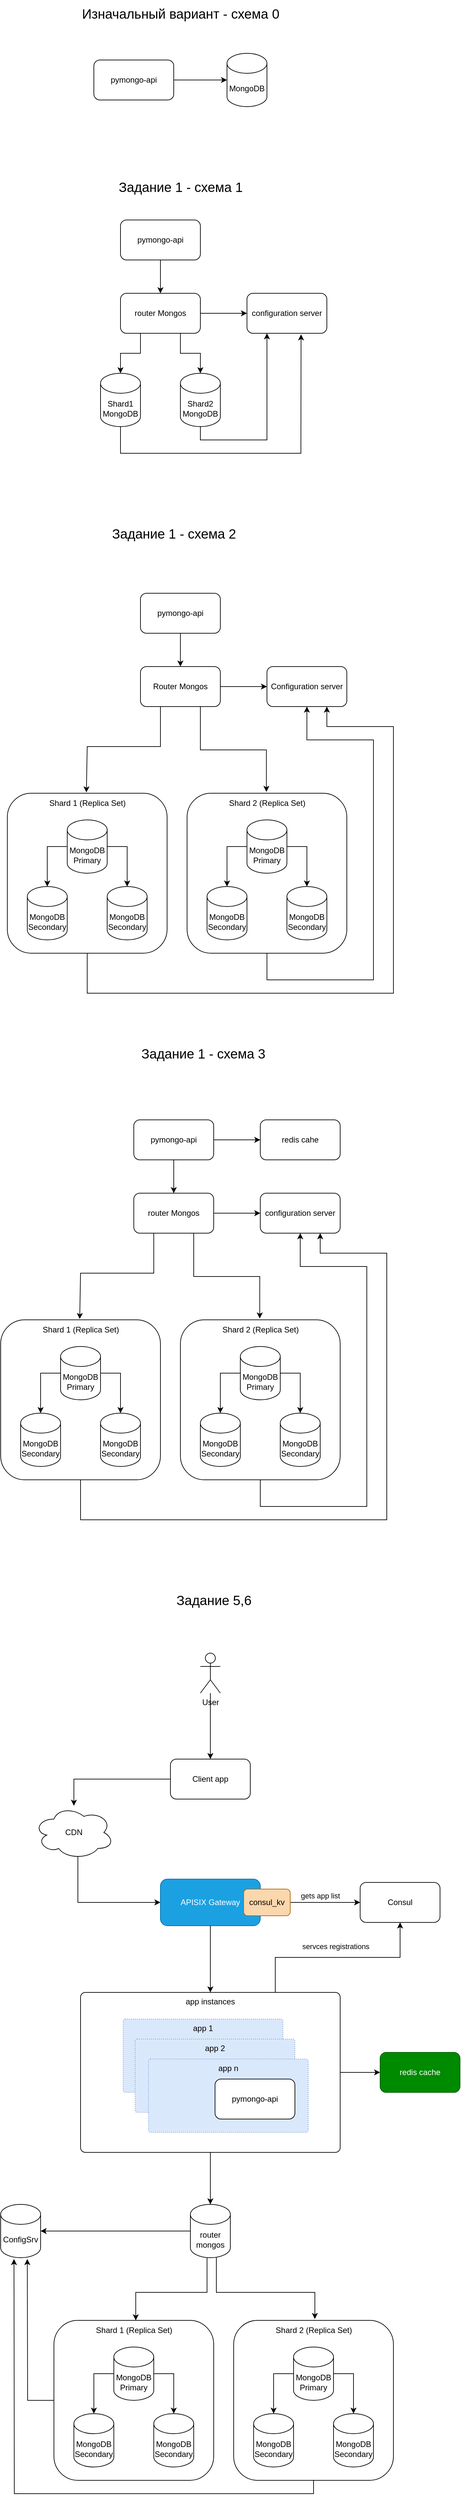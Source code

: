 <mxfile version="26.2.15">
  <diagram name="Page-1" id="-H_mtQnk-PTXWXPvYvuk">
    <mxGraphModel dx="1678" dy="999" grid="1" gridSize="10" guides="1" tooltips="1" connect="1" arrows="1" fold="1" page="1" pageScale="1" pageWidth="1169" pageHeight="827" math="0" shadow="0">
      <root>
        <mxCell id="0" />
        <mxCell id="1" parent="0" />
        <mxCell id="GQqyCp6rinUYMElH8DfC-96" value="" style="endArrow=classic;html=1;rounded=0;entryX=0.5;entryY=1;entryDx=0;entryDy=0;exitX=0.5;exitY=1;exitDx=0;exitDy=0;" parent="1" source="GQqyCp6rinUYMElH8DfC-88" target="GQqyCp6rinUYMElH8DfC-79" edge="1">
          <mxGeometry width="50" height="50" relative="1" as="geometry">
            <mxPoint x="780" y="1990" as="sourcePoint" />
            <mxPoint x="770" y="2070" as="targetPoint" />
            <Array as="points">
              <mxPoint x="620" y="2300" />
              <mxPoint x="780" y="2300" />
              <mxPoint x="780" y="1940" />
              <mxPoint x="680" y="1940" />
            </Array>
          </mxGeometry>
        </mxCell>
        <mxCell id="zA23MoTUsTF4_91t8viU-2" value="MongoDB" style="shape=cylinder3;whiteSpace=wrap;html=1;boundedLbl=1;backgroundOutline=1;size=15;" parent="1" vertex="1">
          <mxGeometry x="570" y="120" width="60" height="80" as="geometry" />
        </mxCell>
        <mxCell id="zA23MoTUsTF4_91t8viU-3" value="pymongo-api" style="rounded=1;whiteSpace=wrap;html=1;" parent="1" vertex="1">
          <mxGeometry x="370" y="130" width="120" height="60" as="geometry" />
        </mxCell>
        <mxCell id="zA23MoTUsTF4_91t8viU-4" style="edgeStyle=orthogonalEdgeStyle;rounded=0;orthogonalLoop=1;jettySize=auto;html=1;exitX=1;exitY=0.5;exitDx=0;exitDy=0;entryX=0;entryY=0.5;entryDx=0;entryDy=0;entryPerimeter=0;" parent="1" source="zA23MoTUsTF4_91t8viU-3" target="zA23MoTUsTF4_91t8viU-2" edge="1">
          <mxGeometry relative="1" as="geometry" />
        </mxCell>
        <mxCell id="GQqyCp6rinUYMElH8DfC-1" value="&lt;font style=&quot;font-size: 20px;&quot;&gt;Изначальный вариант - схема 0&lt;/font&gt;" style="text;html=1;align=center;verticalAlign=middle;resizable=0;points=[];autosize=1;strokeColor=none;fillColor=none;" parent="1" vertex="1">
          <mxGeometry x="340" y="40" width="320" height="40" as="geometry" />
        </mxCell>
        <mxCell id="GQqyCp6rinUYMElH8DfC-2" value="&lt;font style=&quot;font-size: 20px;&quot;&gt;Задание 1 - схема 1&lt;/font&gt;" style="text;html=1;align=center;verticalAlign=middle;resizable=0;points=[];autosize=1;strokeColor=none;fillColor=none;" parent="1" vertex="1">
          <mxGeometry x="395" y="300" width="210" height="40" as="geometry" />
        </mxCell>
        <mxCell id="GQqyCp6rinUYMElH8DfC-29" value="&lt;font style=&quot;font-size: 20px;&quot;&gt;Задание 1 - схема 2&lt;/font&gt;" style="text;html=1;align=center;verticalAlign=middle;resizable=0;points=[];autosize=1;strokeColor=none;fillColor=none;" parent="1" vertex="1">
          <mxGeometry x="385" y="820" width="210" height="40" as="geometry" />
        </mxCell>
        <mxCell id="GQqyCp6rinUYMElH8DfC-31" value="" style="edgeStyle=orthogonalEdgeStyle;rounded=0;orthogonalLoop=1;jettySize=auto;html=1;" parent="1" source="GQqyCp6rinUYMElH8DfC-32" target="GQqyCp6rinUYMElH8DfC-34" edge="1">
          <mxGeometry relative="1" as="geometry" />
        </mxCell>
        <mxCell id="GQqyCp6rinUYMElH8DfC-32" value="pymongo-api" style="rounded=1;whiteSpace=wrap;html=1;" parent="1" vertex="1">
          <mxGeometry x="440" y="930" width="120" height="60" as="geometry" />
        </mxCell>
        <mxCell id="GQqyCp6rinUYMElH8DfC-33" value="" style="edgeStyle=orthogonalEdgeStyle;rounded=0;orthogonalLoop=1;jettySize=auto;html=1;exitX=0.75;exitY=1;exitDx=0;exitDy=0;entryX=0.494;entryY=-0.067;entryDx=0;entryDy=0;entryPerimeter=0;" parent="1" source="GQqyCp6rinUYMElH8DfC-34" target="GQqyCp6rinUYMElH8DfC-66" edge="1">
          <mxGeometry relative="1" as="geometry">
            <mxPoint x="560" y="1160" as="targetPoint" />
          </mxGeometry>
        </mxCell>
        <mxCell id="GQqyCp6rinUYMElH8DfC-34" value="Router&amp;nbsp;&lt;span style=&quot;background-color: transparent; color: light-dark(rgb(0, 0, 0), rgb(255, 255, 255));&quot;&gt;Mongos&lt;/span&gt;" style="rounded=1;whiteSpace=wrap;html=1;" parent="1" vertex="1">
          <mxGeometry x="440" y="1040" width="120" height="60" as="geometry" />
        </mxCell>
        <mxCell id="GQqyCp6rinUYMElH8DfC-35" value="Configuration server" style="rounded=1;whiteSpace=wrap;html=1;" parent="1" vertex="1">
          <mxGeometry x="630" y="1040" width="120" height="60" as="geometry" />
        </mxCell>
        <mxCell id="GQqyCp6rinUYMElH8DfC-40" value="" style="endArrow=classic;html=1;rounded=0;exitX=1;exitY=0.5;exitDx=0;exitDy=0;entryX=0;entryY=0.5;entryDx=0;entryDy=0;" parent="1" source="GQqyCp6rinUYMElH8DfC-34" target="GQqyCp6rinUYMElH8DfC-35" edge="1">
          <mxGeometry width="50" height="50" relative="1" as="geometry">
            <mxPoint x="530" y="1160" as="sourcePoint" />
            <mxPoint x="600" y="1110" as="targetPoint" />
          </mxGeometry>
        </mxCell>
        <mxCell id="GQqyCp6rinUYMElH8DfC-41" value="Shard1&lt;div&gt;MongoDB&lt;/div&gt;" style="shape=cylinder3;whiteSpace=wrap;html=1;boundedLbl=1;backgroundOutline=1;size=15;" parent="1" vertex="1">
          <mxGeometry x="380" y="600" width="60" height="80" as="geometry" />
        </mxCell>
        <mxCell id="GQqyCp6rinUYMElH8DfC-42" value="" style="edgeStyle=orthogonalEdgeStyle;rounded=0;orthogonalLoop=1;jettySize=auto;html=1;" parent="1" source="GQqyCp6rinUYMElH8DfC-43" target="GQqyCp6rinUYMElH8DfC-45" edge="1">
          <mxGeometry relative="1" as="geometry" />
        </mxCell>
        <mxCell id="GQqyCp6rinUYMElH8DfC-43" value="pymongo-api" style="rounded=1;whiteSpace=wrap;html=1;" parent="1" vertex="1">
          <mxGeometry x="410" y="370" width="120" height="60" as="geometry" />
        </mxCell>
        <mxCell id="GQqyCp6rinUYMElH8DfC-44" value="" style="edgeStyle=orthogonalEdgeStyle;rounded=0;orthogonalLoop=1;jettySize=auto;html=1;exitX=0.75;exitY=1;exitDx=0;exitDy=0;" parent="1" source="GQqyCp6rinUYMElH8DfC-45" target="GQqyCp6rinUYMElH8DfC-47" edge="1">
          <mxGeometry relative="1" as="geometry" />
        </mxCell>
        <mxCell id="GQqyCp6rinUYMElH8DfC-45" value="router&amp;nbsp;&lt;span style=&quot;background-color: transparent; color: light-dark(rgb(0, 0, 0), rgb(255, 255, 255));&quot;&gt;Mongos&lt;/span&gt;" style="rounded=1;whiteSpace=wrap;html=1;" parent="1" vertex="1">
          <mxGeometry x="410" y="480" width="120" height="60" as="geometry" />
        </mxCell>
        <mxCell id="GQqyCp6rinUYMElH8DfC-46" value="configuration server" style="rounded=1;whiteSpace=wrap;html=1;" parent="1" vertex="1">
          <mxGeometry x="600" y="480" width="120" height="60" as="geometry" />
        </mxCell>
        <mxCell id="GQqyCp6rinUYMElH8DfC-47" value="Shard2&lt;div&gt;MongoDB&lt;/div&gt;" style="shape=cylinder3;whiteSpace=wrap;html=1;boundedLbl=1;backgroundOutline=1;size=15;" parent="1" vertex="1">
          <mxGeometry x="500" y="600" width="60" height="80" as="geometry" />
        </mxCell>
        <mxCell id="GQqyCp6rinUYMElH8DfC-48" value="" style="endArrow=classic;html=1;rounded=0;entryX=0.5;entryY=0;entryDx=0;entryDy=0;entryPerimeter=0;exitX=0.25;exitY=1;exitDx=0;exitDy=0;" parent="1" source="GQqyCp6rinUYMElH8DfC-45" target="GQqyCp6rinUYMElH8DfC-41" edge="1">
          <mxGeometry width="50" height="50" relative="1" as="geometry">
            <mxPoint x="500" y="600" as="sourcePoint" />
            <mxPoint x="550" y="550" as="targetPoint" />
            <Array as="points">
              <mxPoint x="440" y="570" />
              <mxPoint x="410" y="570" />
            </Array>
          </mxGeometry>
        </mxCell>
        <mxCell id="GQqyCp6rinUYMElH8DfC-49" value="" style="endArrow=classic;html=1;rounded=0;exitX=0.5;exitY=1;exitDx=0;exitDy=0;exitPerimeter=0;entryX=0.677;entryY=1.027;entryDx=0;entryDy=0;entryPerimeter=0;" parent="1" source="GQqyCp6rinUYMElH8DfC-41" target="GQqyCp6rinUYMElH8DfC-46" edge="1">
          <mxGeometry width="50" height="50" relative="1" as="geometry">
            <mxPoint x="680" y="710" as="sourcePoint" />
            <mxPoint x="500" y="600" as="targetPoint" />
            <Array as="points">
              <mxPoint x="410" y="720" />
              <mxPoint x="681" y="720" />
            </Array>
          </mxGeometry>
        </mxCell>
        <mxCell id="GQqyCp6rinUYMElH8DfC-50" value="" style="endArrow=classic;html=1;rounded=0;exitX=0.5;exitY=1;exitDx=0;exitDy=0;entryX=0.25;entryY=1;entryDx=0;entryDy=0;exitPerimeter=0;" parent="1" source="GQqyCp6rinUYMElH8DfC-47" target="GQqyCp6rinUYMElH8DfC-46" edge="1">
          <mxGeometry width="50" height="50" relative="1" as="geometry">
            <mxPoint x="420" y="690" as="sourcePoint" />
            <mxPoint x="691" y="552" as="targetPoint" />
            <Array as="points">
              <mxPoint x="530" y="700" />
              <mxPoint x="630" y="700" />
            </Array>
          </mxGeometry>
        </mxCell>
        <mxCell id="GQqyCp6rinUYMElH8DfC-51" value="" style="endArrow=classic;html=1;rounded=0;exitX=1;exitY=0.5;exitDx=0;exitDy=0;entryX=0;entryY=0.5;entryDx=0;entryDy=0;" parent="1" source="GQqyCp6rinUYMElH8DfC-45" target="GQqyCp6rinUYMElH8DfC-46" edge="1">
          <mxGeometry width="50" height="50" relative="1" as="geometry">
            <mxPoint x="500" y="600" as="sourcePoint" />
            <mxPoint x="570" y="550" as="targetPoint" />
          </mxGeometry>
        </mxCell>
        <mxCell id="GQqyCp6rinUYMElH8DfC-53" value="" style="rounded=1;whiteSpace=wrap;html=1;" parent="1" vertex="1">
          <mxGeometry x="240" y="1230" width="240" height="240" as="geometry" />
        </mxCell>
        <mxCell id="GQqyCp6rinUYMElH8DfC-54" style="edgeStyle=orthogonalEdgeStyle;rounded=0;orthogonalLoop=1;jettySize=auto;html=1;exitX=1;exitY=0.5;exitDx=0;exitDy=0;exitPerimeter=0;" parent="1" source="GQqyCp6rinUYMElH8DfC-55" target="GQqyCp6rinUYMElH8DfC-57" edge="1">
          <mxGeometry relative="1" as="geometry" />
        </mxCell>
        <mxCell id="GQqyCp6rinUYMElH8DfC-55" value="MongoDB&lt;div&gt;Primary&lt;/div&gt;" style="shape=cylinder3;whiteSpace=wrap;html=1;boundedLbl=1;backgroundOutline=1;size=15;" parent="1" vertex="1">
          <mxGeometry x="330" y="1270" width="60" height="80" as="geometry" />
        </mxCell>
        <mxCell id="GQqyCp6rinUYMElH8DfC-56" value="MongoDB&lt;div&gt;Secondary&lt;/div&gt;" style="shape=cylinder3;whiteSpace=wrap;html=1;boundedLbl=1;backgroundOutline=1;size=15;" parent="1" vertex="1">
          <mxGeometry x="270" y="1370" width="60" height="80" as="geometry" />
        </mxCell>
        <mxCell id="GQqyCp6rinUYMElH8DfC-57" value="MongoDB&lt;div&gt;Secondary&lt;/div&gt;" style="shape=cylinder3;whiteSpace=wrap;html=1;boundedLbl=1;backgroundOutline=1;size=15;" parent="1" vertex="1">
          <mxGeometry x="390" y="1370" width="60" height="80" as="geometry" />
        </mxCell>
        <mxCell id="GQqyCp6rinUYMElH8DfC-58" style="edgeStyle=orthogonalEdgeStyle;rounded=0;orthogonalLoop=1;jettySize=auto;html=1;exitX=0;exitY=0.5;exitDx=0;exitDy=0;exitPerimeter=0;entryX=0.5;entryY=0;entryDx=0;entryDy=0;entryPerimeter=0;" parent="1" source="GQqyCp6rinUYMElH8DfC-55" target="GQqyCp6rinUYMElH8DfC-56" edge="1">
          <mxGeometry relative="1" as="geometry" />
        </mxCell>
        <mxCell id="GQqyCp6rinUYMElH8DfC-59" value="Shard 1 (Replica Set)" style="text;html=1;align=center;verticalAlign=middle;resizable=0;points=[];autosize=1;strokeColor=none;fillColor=none;" parent="1" vertex="1">
          <mxGeometry x="290" y="1230" width="140" height="30" as="geometry" />
        </mxCell>
        <mxCell id="GQqyCp6rinUYMElH8DfC-60" value="" style="rounded=1;whiteSpace=wrap;html=1;" parent="1" vertex="1">
          <mxGeometry x="510" y="1230" width="240" height="240" as="geometry" />
        </mxCell>
        <mxCell id="GQqyCp6rinUYMElH8DfC-61" style="edgeStyle=orthogonalEdgeStyle;rounded=0;orthogonalLoop=1;jettySize=auto;html=1;exitX=1;exitY=0.5;exitDx=0;exitDy=0;exitPerimeter=0;" parent="1" source="GQqyCp6rinUYMElH8DfC-62" target="GQqyCp6rinUYMElH8DfC-64" edge="1">
          <mxGeometry relative="1" as="geometry" />
        </mxCell>
        <mxCell id="GQqyCp6rinUYMElH8DfC-62" value="MongoDB&lt;div&gt;Primary&lt;/div&gt;" style="shape=cylinder3;whiteSpace=wrap;html=1;boundedLbl=1;backgroundOutline=1;size=15;" parent="1" vertex="1">
          <mxGeometry x="600" y="1270" width="60" height="80" as="geometry" />
        </mxCell>
        <mxCell id="GQqyCp6rinUYMElH8DfC-63" value="MongoDB&lt;div&gt;Secondary&lt;/div&gt;" style="shape=cylinder3;whiteSpace=wrap;html=1;boundedLbl=1;backgroundOutline=1;size=15;" parent="1" vertex="1">
          <mxGeometry x="540" y="1370" width="60" height="80" as="geometry" />
        </mxCell>
        <mxCell id="GQqyCp6rinUYMElH8DfC-64" value="MongoDB&lt;div&gt;Secondary&lt;/div&gt;" style="shape=cylinder3;whiteSpace=wrap;html=1;boundedLbl=1;backgroundOutline=1;size=15;" parent="1" vertex="1">
          <mxGeometry x="660" y="1370" width="60" height="80" as="geometry" />
        </mxCell>
        <mxCell id="GQqyCp6rinUYMElH8DfC-65" style="edgeStyle=orthogonalEdgeStyle;rounded=0;orthogonalLoop=1;jettySize=auto;html=1;exitX=0;exitY=0.5;exitDx=0;exitDy=0;exitPerimeter=0;entryX=0.5;entryY=0;entryDx=0;entryDy=0;entryPerimeter=0;" parent="1" source="GQqyCp6rinUYMElH8DfC-62" target="GQqyCp6rinUYMElH8DfC-63" edge="1">
          <mxGeometry relative="1" as="geometry" />
        </mxCell>
        <mxCell id="GQqyCp6rinUYMElH8DfC-66" value="Shard 2 (Replica Set)" style="text;html=1;align=center;verticalAlign=middle;resizable=0;points=[];autosize=1;strokeColor=none;fillColor=none;" parent="1" vertex="1">
          <mxGeometry x="560" y="1230" width="140" height="30" as="geometry" />
        </mxCell>
        <mxCell id="GQqyCp6rinUYMElH8DfC-71" value="" style="endArrow=classic;html=1;rounded=0;entryX=0.491;entryY=-0.04;entryDx=0;entryDy=0;entryPerimeter=0;exitX=0.25;exitY=1;exitDx=0;exitDy=0;" parent="1" source="GQqyCp6rinUYMElH8DfC-34" target="GQqyCp6rinUYMElH8DfC-59" edge="1">
          <mxGeometry width="50" height="50" relative="1" as="geometry">
            <mxPoint x="360" y="1160" as="sourcePoint" />
            <mxPoint x="410" y="1110" as="targetPoint" />
            <Array as="points">
              <mxPoint x="470" y="1160" />
              <mxPoint x="360" y="1160" />
            </Array>
          </mxGeometry>
        </mxCell>
        <mxCell id="GQqyCp6rinUYMElH8DfC-72" value="" style="endArrow=classic;html=1;rounded=0;entryX=0.5;entryY=1;entryDx=0;entryDy=0;exitX=0.5;exitY=1;exitDx=0;exitDy=0;" parent="1" source="GQqyCp6rinUYMElH8DfC-60" target="GQqyCp6rinUYMElH8DfC-35" edge="1">
          <mxGeometry width="50" height="50" relative="1" as="geometry">
            <mxPoint x="790" y="1200" as="sourcePoint" />
            <mxPoint x="780" y="1280" as="targetPoint" />
            <Array as="points">
              <mxPoint x="630" y="1510" />
              <mxPoint x="790" y="1510" />
              <mxPoint x="790" y="1150" />
              <mxPoint x="690" y="1150" />
            </Array>
          </mxGeometry>
        </mxCell>
        <mxCell id="GQqyCp6rinUYMElH8DfC-73" value="" style="endArrow=classic;html=1;rounded=0;exitX=0.5;exitY=1;exitDx=0;exitDy=0;entryX=0.75;entryY=1;entryDx=0;entryDy=0;" parent="1" source="GQqyCp6rinUYMElH8DfC-53" target="GQqyCp6rinUYMElH8DfC-35" edge="1">
          <mxGeometry width="50" height="50" relative="1" as="geometry">
            <mxPoint x="550" y="1370" as="sourcePoint" />
            <mxPoint x="820" y="1530" as="targetPoint" />
            <Array as="points">
              <mxPoint x="360" y="1530" />
              <mxPoint x="820" y="1530" />
              <mxPoint x="820" y="1130" />
              <mxPoint x="720" y="1130" />
            </Array>
          </mxGeometry>
        </mxCell>
        <mxCell id="GQqyCp6rinUYMElH8DfC-74" value="&lt;font style=&quot;font-size: 20px;&quot;&gt;Задание 1 - схема 3&lt;/font&gt;" style="text;html=1;align=center;verticalAlign=middle;resizable=0;points=[];autosize=1;strokeColor=none;fillColor=none;" parent="1" vertex="1">
          <mxGeometry x="429" y="1600" width="210" height="40" as="geometry" />
        </mxCell>
        <mxCell id="GQqyCp6rinUYMElH8DfC-75" value="" style="edgeStyle=orthogonalEdgeStyle;rounded=0;orthogonalLoop=1;jettySize=auto;html=1;" parent="1" source="GQqyCp6rinUYMElH8DfC-76" target="GQqyCp6rinUYMElH8DfC-78" edge="1">
          <mxGeometry relative="1" as="geometry" />
        </mxCell>
        <mxCell id="GQqyCp6rinUYMElH8DfC-76" value="pymongo-api" style="rounded=1;whiteSpace=wrap;html=1;" parent="1" vertex="1">
          <mxGeometry x="430" y="1720" width="120" height="60" as="geometry" />
        </mxCell>
        <mxCell id="GQqyCp6rinUYMElH8DfC-77" value="" style="edgeStyle=orthogonalEdgeStyle;rounded=0;orthogonalLoop=1;jettySize=auto;html=1;exitX=0.75;exitY=1;exitDx=0;exitDy=0;entryX=0.494;entryY=-0.067;entryDx=0;entryDy=0;entryPerimeter=0;" parent="1" source="GQqyCp6rinUYMElH8DfC-78" target="GQqyCp6rinUYMElH8DfC-94" edge="1">
          <mxGeometry relative="1" as="geometry">
            <mxPoint x="550" y="1950" as="targetPoint" />
          </mxGeometry>
        </mxCell>
        <mxCell id="GQqyCp6rinUYMElH8DfC-78" value="router&amp;nbsp;&lt;span style=&quot;background-color: transparent; color: light-dark(rgb(0, 0, 0), rgb(255, 255, 255));&quot;&gt;Mongos&lt;/span&gt;" style="rounded=1;whiteSpace=wrap;html=1;" parent="1" vertex="1">
          <mxGeometry x="430" y="1830" width="120" height="60" as="geometry" />
        </mxCell>
        <mxCell id="GQqyCp6rinUYMElH8DfC-79" value="configuration server" style="rounded=1;whiteSpace=wrap;html=1;" parent="1" vertex="1">
          <mxGeometry x="620" y="1830" width="120" height="60" as="geometry" />
        </mxCell>
        <mxCell id="GQqyCp6rinUYMElH8DfC-80" value="" style="endArrow=classic;html=1;rounded=0;exitX=1;exitY=0.5;exitDx=0;exitDy=0;entryX=0;entryY=0.5;entryDx=0;entryDy=0;" parent="1" source="GQqyCp6rinUYMElH8DfC-78" target="GQqyCp6rinUYMElH8DfC-79" edge="1">
          <mxGeometry width="50" height="50" relative="1" as="geometry">
            <mxPoint x="520" y="1950" as="sourcePoint" />
            <mxPoint x="590" y="1900" as="targetPoint" />
          </mxGeometry>
        </mxCell>
        <mxCell id="GQqyCp6rinUYMElH8DfC-81" value="" style="rounded=1;whiteSpace=wrap;html=1;" parent="1" vertex="1">
          <mxGeometry x="230" y="2020" width="240" height="240" as="geometry" />
        </mxCell>
        <mxCell id="GQqyCp6rinUYMElH8DfC-82" style="edgeStyle=orthogonalEdgeStyle;rounded=0;orthogonalLoop=1;jettySize=auto;html=1;exitX=1;exitY=0.5;exitDx=0;exitDy=0;exitPerimeter=0;" parent="1" source="GQqyCp6rinUYMElH8DfC-83" target="GQqyCp6rinUYMElH8DfC-85" edge="1">
          <mxGeometry relative="1" as="geometry" />
        </mxCell>
        <mxCell id="GQqyCp6rinUYMElH8DfC-83" value="MongoDB&lt;div&gt;Primary&lt;/div&gt;" style="shape=cylinder3;whiteSpace=wrap;html=1;boundedLbl=1;backgroundOutline=1;size=15;" parent="1" vertex="1">
          <mxGeometry x="320" y="2060" width="60" height="80" as="geometry" />
        </mxCell>
        <mxCell id="GQqyCp6rinUYMElH8DfC-84" value="MongoDB&lt;div&gt;Secondary&lt;/div&gt;" style="shape=cylinder3;whiteSpace=wrap;html=1;boundedLbl=1;backgroundOutline=1;size=15;" parent="1" vertex="1">
          <mxGeometry x="260" y="2160" width="60" height="80" as="geometry" />
        </mxCell>
        <mxCell id="GQqyCp6rinUYMElH8DfC-85" value="MongoDB&lt;div&gt;Secondary&lt;/div&gt;" style="shape=cylinder3;whiteSpace=wrap;html=1;boundedLbl=1;backgroundOutline=1;size=15;" parent="1" vertex="1">
          <mxGeometry x="380" y="2160" width="60" height="80" as="geometry" />
        </mxCell>
        <mxCell id="GQqyCp6rinUYMElH8DfC-86" style="edgeStyle=orthogonalEdgeStyle;rounded=0;orthogonalLoop=1;jettySize=auto;html=1;exitX=0;exitY=0.5;exitDx=0;exitDy=0;exitPerimeter=0;entryX=0.5;entryY=0;entryDx=0;entryDy=0;entryPerimeter=0;" parent="1" source="GQqyCp6rinUYMElH8DfC-83" target="GQqyCp6rinUYMElH8DfC-84" edge="1">
          <mxGeometry relative="1" as="geometry" />
        </mxCell>
        <mxCell id="GQqyCp6rinUYMElH8DfC-87" value="Shard 1 (Replica Set)" style="text;html=1;align=center;verticalAlign=middle;resizable=0;points=[];autosize=1;strokeColor=none;fillColor=none;" parent="1" vertex="1">
          <mxGeometry x="280" y="2020" width="140" height="30" as="geometry" />
        </mxCell>
        <mxCell id="GQqyCp6rinUYMElH8DfC-88" value="" style="rounded=1;whiteSpace=wrap;html=1;" parent="1" vertex="1">
          <mxGeometry x="500" y="2020" width="240" height="240" as="geometry" />
        </mxCell>
        <mxCell id="GQqyCp6rinUYMElH8DfC-89" style="edgeStyle=orthogonalEdgeStyle;rounded=0;orthogonalLoop=1;jettySize=auto;html=1;exitX=1;exitY=0.5;exitDx=0;exitDy=0;exitPerimeter=0;" parent="1" source="GQqyCp6rinUYMElH8DfC-90" target="GQqyCp6rinUYMElH8DfC-92" edge="1">
          <mxGeometry relative="1" as="geometry" />
        </mxCell>
        <mxCell id="GQqyCp6rinUYMElH8DfC-90" value="MongoDB&lt;div&gt;Primary&lt;/div&gt;" style="shape=cylinder3;whiteSpace=wrap;html=1;boundedLbl=1;backgroundOutline=1;size=15;" parent="1" vertex="1">
          <mxGeometry x="590" y="2060" width="60" height="80" as="geometry" />
        </mxCell>
        <mxCell id="GQqyCp6rinUYMElH8DfC-91" value="MongoDB&lt;div&gt;Secondary&lt;/div&gt;" style="shape=cylinder3;whiteSpace=wrap;html=1;boundedLbl=1;backgroundOutline=1;size=15;" parent="1" vertex="1">
          <mxGeometry x="530" y="2160" width="60" height="80" as="geometry" />
        </mxCell>
        <mxCell id="GQqyCp6rinUYMElH8DfC-92" value="MongoDB&lt;div&gt;Secondary&lt;/div&gt;" style="shape=cylinder3;whiteSpace=wrap;html=1;boundedLbl=1;backgroundOutline=1;size=15;" parent="1" vertex="1">
          <mxGeometry x="650" y="2160" width="60" height="80" as="geometry" />
        </mxCell>
        <mxCell id="GQqyCp6rinUYMElH8DfC-93" style="edgeStyle=orthogonalEdgeStyle;rounded=0;orthogonalLoop=1;jettySize=auto;html=1;exitX=0;exitY=0.5;exitDx=0;exitDy=0;exitPerimeter=0;entryX=0.5;entryY=0;entryDx=0;entryDy=0;entryPerimeter=0;" parent="1" source="GQqyCp6rinUYMElH8DfC-90" target="GQqyCp6rinUYMElH8DfC-91" edge="1">
          <mxGeometry relative="1" as="geometry" />
        </mxCell>
        <mxCell id="GQqyCp6rinUYMElH8DfC-94" value="Shard 2 (Replica Set)" style="text;html=1;align=center;verticalAlign=middle;resizable=0;points=[];autosize=1;strokeColor=none;fillColor=none;" parent="1" vertex="1">
          <mxGeometry x="550" y="2020" width="140" height="30" as="geometry" />
        </mxCell>
        <mxCell id="GQqyCp6rinUYMElH8DfC-95" value="" style="endArrow=classic;html=1;rounded=0;entryX=0.491;entryY=-0.04;entryDx=0;entryDy=0;entryPerimeter=0;exitX=0.25;exitY=1;exitDx=0;exitDy=0;" parent="1" source="GQqyCp6rinUYMElH8DfC-78" target="GQqyCp6rinUYMElH8DfC-87" edge="1">
          <mxGeometry width="50" height="50" relative="1" as="geometry">
            <mxPoint x="350" y="1950" as="sourcePoint" />
            <mxPoint x="400" y="1900" as="targetPoint" />
            <Array as="points">
              <mxPoint x="460" y="1950" />
              <mxPoint x="350" y="1950" />
            </Array>
          </mxGeometry>
        </mxCell>
        <mxCell id="GQqyCp6rinUYMElH8DfC-97" value="" style="endArrow=classic;html=1;rounded=0;exitX=0.5;exitY=1;exitDx=0;exitDy=0;entryX=0.75;entryY=1;entryDx=0;entryDy=0;" parent="1" source="GQqyCp6rinUYMElH8DfC-81" target="GQqyCp6rinUYMElH8DfC-79" edge="1">
          <mxGeometry width="50" height="50" relative="1" as="geometry">
            <mxPoint x="540" y="2160" as="sourcePoint" />
            <mxPoint x="810" y="2320" as="targetPoint" />
            <Array as="points">
              <mxPoint x="350" y="2320" />
              <mxPoint x="810" y="2320" />
              <mxPoint x="810" y="1920" />
              <mxPoint x="710" y="1920" />
            </Array>
          </mxGeometry>
        </mxCell>
        <mxCell id="GQqyCp6rinUYMElH8DfC-98" value="redis cahe" style="rounded=1;whiteSpace=wrap;html=1;" parent="1" vertex="1">
          <mxGeometry x="620" y="1720" width="120" height="60" as="geometry" />
        </mxCell>
        <mxCell id="GQqyCp6rinUYMElH8DfC-99" value="" style="endArrow=classic;html=1;rounded=0;entryX=0;entryY=0.5;entryDx=0;entryDy=0;exitX=1;exitY=0.5;exitDx=0;exitDy=0;" parent="1" source="GQqyCp6rinUYMElH8DfC-76" target="GQqyCp6rinUYMElH8DfC-98" edge="1">
          <mxGeometry width="50" height="50" relative="1" as="geometry">
            <mxPoint x="610" y="1830" as="sourcePoint" />
            <mxPoint x="560" y="1880" as="targetPoint" />
          </mxGeometry>
        </mxCell>
        <mxCell id="Csz2sN3DULFq9R540mQB-1" value="&lt;font style=&quot;font-size: 20px;&quot;&gt;Задание 5,6&lt;/font&gt;" style="text;html=1;align=center;verticalAlign=middle;resizable=0;points=[];autosize=1;strokeColor=none;fillColor=none;" vertex="1" parent="1">
          <mxGeometry x="480" y="2420" width="140" height="40" as="geometry" />
        </mxCell>
        <mxCell id="Csz2sN3DULFq9R540mQB-85" value="" style="edgeStyle=orthogonalEdgeStyle;rounded=0;orthogonalLoop=1;jettySize=auto;html=1;" edge="1" parent="1" source="Csz2sN3DULFq9R540mQB-45" target="Csz2sN3DULFq9R540mQB-46">
          <mxGeometry relative="1" as="geometry" />
        </mxCell>
        <mxCell id="Csz2sN3DULFq9R540mQB-45" value="User" style="shape=umlActor;verticalLabelPosition=bottom;verticalAlign=top;html=1;outlineConnect=0;" vertex="1" parent="1">
          <mxGeometry x="530" y="2520" width="30" height="60" as="geometry" />
        </mxCell>
        <mxCell id="Csz2sN3DULFq9R540mQB-86" style="edgeStyle=orthogonalEdgeStyle;rounded=0;orthogonalLoop=1;jettySize=auto;html=1;" edge="1" parent="1" source="Csz2sN3DULFq9R540mQB-46" target="Csz2sN3DULFq9R540mQB-52">
          <mxGeometry relative="1" as="geometry" />
        </mxCell>
        <mxCell id="Csz2sN3DULFq9R540mQB-46" value="Client app" style="rounded=1;whiteSpace=wrap;html=1;" vertex="1" parent="1">
          <mxGeometry x="485" y="2679" width="120" height="60" as="geometry" />
        </mxCell>
        <mxCell id="Csz2sN3DULFq9R540mQB-47" value="" style="group" vertex="1" connectable="0" parent="1">
          <mxGeometry x="470" y="2839" width="150" height="90" as="geometry" />
        </mxCell>
        <mxCell id="Csz2sN3DULFq9R540mQB-48" value="APISIX Gateway" style="rounded=1;whiteSpace=wrap;html=1;spacingRight=0;align=center;fillColor=#1ba1e2;strokeColor=#006EAF;fontColor=#ffffff;" vertex="1" parent="Csz2sN3DULFq9R540mQB-47">
          <mxGeometry y="20" width="150" height="70" as="geometry" />
        </mxCell>
        <mxCell id="Csz2sN3DULFq9R540mQB-88" value="" style="edgeStyle=orthogonalEdgeStyle;rounded=0;orthogonalLoop=1;jettySize=auto;html=1;" edge="1" parent="1" source="Csz2sN3DULFq9R540mQB-49" target="Csz2sN3DULFq9R540mQB-53">
          <mxGeometry relative="1" as="geometry" />
        </mxCell>
        <mxCell id="Csz2sN3DULFq9R540mQB-92" value="gets app list" style="edgeLabel;html=1;align=center;verticalAlign=middle;resizable=0;points=[];" vertex="1" connectable="0" parent="Csz2sN3DULFq9R540mQB-88">
          <mxGeometry x="-0.371" y="4" relative="1" as="geometry">
            <mxPoint x="12" y="-6" as="offset" />
          </mxGeometry>
        </mxCell>
        <mxCell id="Csz2sN3DULFq9R540mQB-49" value="consul_kv" style="rounded=1;whiteSpace=wrap;html=1;fillColor=#fad7ac;strokeColor=#b46504;" vertex="1" parent="1">
          <mxGeometry x="595" y="2874" width="70" height="40" as="geometry" />
        </mxCell>
        <mxCell id="Csz2sN3DULFq9R540mQB-87" style="edgeStyle=orthogonalEdgeStyle;rounded=0;orthogonalLoop=1;jettySize=auto;html=1;entryX=0;entryY=0.5;entryDx=0;entryDy=0;exitX=0.55;exitY=0.95;exitDx=0;exitDy=0;exitPerimeter=0;" edge="1" parent="1" source="Csz2sN3DULFq9R540mQB-52" target="Csz2sN3DULFq9R540mQB-48">
          <mxGeometry relative="1" as="geometry">
            <Array as="points">
              <mxPoint x="346" y="2894" />
            </Array>
          </mxGeometry>
        </mxCell>
        <mxCell id="Csz2sN3DULFq9R540mQB-52" value="CDN" style="ellipse;shape=cloud;whiteSpace=wrap;html=1;" vertex="1" parent="1">
          <mxGeometry x="280" y="2749" width="120" height="80" as="geometry" />
        </mxCell>
        <mxCell id="Csz2sN3DULFq9R540mQB-53" value="Consul" style="rounded=1;whiteSpace=wrap;html=1;" vertex="1" parent="1">
          <mxGeometry x="770" y="2864" width="120" height="60" as="geometry" />
        </mxCell>
        <mxCell id="Csz2sN3DULFq9R540mQB-89" value="" style="edgeStyle=orthogonalEdgeStyle;rounded=0;orthogonalLoop=1;jettySize=auto;html=1;" edge="1" parent="1" source="Csz2sN3DULFq9R540mQB-55" target="Csz2sN3DULFq9R540mQB-82">
          <mxGeometry relative="1" as="geometry" />
        </mxCell>
        <mxCell id="Csz2sN3DULFq9R540mQB-91" style="edgeStyle=orthogonalEdgeStyle;rounded=0;orthogonalLoop=1;jettySize=auto;html=1;exitX=0.75;exitY=0;exitDx=0;exitDy=0;entryX=0.5;entryY=1;entryDx=0;entryDy=0;" edge="1" parent="1" source="Csz2sN3DULFq9R540mQB-55" target="Csz2sN3DULFq9R540mQB-53">
          <mxGeometry relative="1" as="geometry" />
        </mxCell>
        <mxCell id="Csz2sN3DULFq9R540mQB-93" value="servces registrations" style="edgeLabel;html=1;align=center;verticalAlign=middle;resizable=0;points=[];" vertex="1" connectable="0" parent="Csz2sN3DULFq9R540mQB-91">
          <mxGeometry x="-0.022" relative="1" as="geometry">
            <mxPoint y="-17" as="offset" />
          </mxGeometry>
        </mxCell>
        <mxCell id="Csz2sN3DULFq9R540mQB-55" value="app instances" style="rounded=1;whiteSpace=wrap;html=1;arcSize=3;verticalAlign=top;" vertex="1" parent="1">
          <mxGeometry x="350" y="3029" width="390" height="240" as="geometry" />
        </mxCell>
        <mxCell id="Csz2sN3DULFq9R540mQB-56" value="app 1" style="rounded=1;whiteSpace=wrap;html=1;arcSize=3;verticalAlign=top;dashed=1;dashPattern=1 2;fillColor=#dae8fc;strokeColor=#6c8ebf;" vertex="1" parent="1">
          <mxGeometry x="414" y="3069" width="240" height="110" as="geometry" />
        </mxCell>
        <mxCell id="Csz2sN3DULFq9R540mQB-57" value="app 2" style="rounded=1;whiteSpace=wrap;html=1;arcSize=3;verticalAlign=top;dashed=1;dashPattern=1 2;fillColor=#dae8fc;strokeColor=#6c8ebf;" vertex="1" parent="1">
          <mxGeometry x="432" y="3099" width="240" height="110" as="geometry" />
        </mxCell>
        <mxCell id="Csz2sN3DULFq9R540mQB-58" value="app n" style="rounded=1;whiteSpace=wrap;html=1;arcSize=3;verticalAlign=top;dashed=1;dashPattern=1 2;fillColor=#dae8fc;strokeColor=#6c8ebf;" vertex="1" parent="1">
          <mxGeometry x="452" y="3129" width="240" height="110" as="geometry" />
        </mxCell>
        <mxCell id="Csz2sN3DULFq9R540mQB-59" value="pymongo-api" style="rounded=1;whiteSpace=wrap;html=1;" vertex="1" parent="1">
          <mxGeometry x="552" y="3159" width="120" height="60" as="geometry" />
        </mxCell>
        <mxCell id="Csz2sN3DULFq9R540mQB-60" value="&lt;div&gt;router mongos&lt;/div&gt;" style="shape=cylinder3;whiteSpace=wrap;html=1;boundedLbl=1;backgroundOutline=1;size=15;" vertex="1" parent="1">
          <mxGeometry x="515" y="3347" width="60" height="80" as="geometry" />
        </mxCell>
        <mxCell id="Csz2sN3DULFq9R540mQB-61" value="ConfigSrv" style="shape=cylinder3;whiteSpace=wrap;html=1;boundedLbl=1;backgroundOutline=1;size=15;" vertex="1" parent="1">
          <mxGeometry x="230" y="3347" width="60" height="80" as="geometry" />
        </mxCell>
        <mxCell id="Csz2sN3DULFq9R540mQB-96" style="edgeStyle=orthogonalEdgeStyle;rounded=0;orthogonalLoop=1;jettySize=auto;html=1;" edge="1" parent="1" source="Csz2sN3DULFq9R540mQB-67">
          <mxGeometry relative="1" as="geometry">
            <mxPoint x="270" y="3429" as="targetPoint" />
          </mxGeometry>
        </mxCell>
        <mxCell id="Csz2sN3DULFq9R540mQB-67" value="" style="rounded=1;whiteSpace=wrap;html=1;" vertex="1" parent="1">
          <mxGeometry x="310" y="3521" width="240" height="240" as="geometry" />
        </mxCell>
        <mxCell id="Csz2sN3DULFq9R540mQB-68" style="edgeStyle=orthogonalEdgeStyle;rounded=0;orthogonalLoop=1;jettySize=auto;html=1;exitX=1;exitY=0.5;exitDx=0;exitDy=0;exitPerimeter=0;" edge="1" parent="1" source="Csz2sN3DULFq9R540mQB-69" target="Csz2sN3DULFq9R540mQB-71">
          <mxGeometry relative="1" as="geometry" />
        </mxCell>
        <mxCell id="Csz2sN3DULFq9R540mQB-69" value="MongoDB&lt;div&gt;Primary&lt;/div&gt;" style="shape=cylinder3;whiteSpace=wrap;html=1;boundedLbl=1;backgroundOutline=1;size=15;" vertex="1" parent="1">
          <mxGeometry x="400" y="3561" width="60" height="80" as="geometry" />
        </mxCell>
        <mxCell id="Csz2sN3DULFq9R540mQB-70" value="MongoDB&lt;div&gt;Secondary&lt;/div&gt;" style="shape=cylinder3;whiteSpace=wrap;html=1;boundedLbl=1;backgroundOutline=1;size=15;" vertex="1" parent="1">
          <mxGeometry x="340" y="3661" width="60" height="80" as="geometry" />
        </mxCell>
        <mxCell id="Csz2sN3DULFq9R540mQB-71" value="MongoDB&lt;div&gt;Secondary&lt;/div&gt;" style="shape=cylinder3;whiteSpace=wrap;html=1;boundedLbl=1;backgroundOutline=1;size=15;" vertex="1" parent="1">
          <mxGeometry x="460" y="3661" width="60" height="80" as="geometry" />
        </mxCell>
        <mxCell id="Csz2sN3DULFq9R540mQB-72" style="edgeStyle=orthogonalEdgeStyle;rounded=0;orthogonalLoop=1;jettySize=auto;html=1;exitX=0;exitY=0.5;exitDx=0;exitDy=0;exitPerimeter=0;entryX=0.5;entryY=0;entryDx=0;entryDy=0;entryPerimeter=0;" edge="1" parent="1" source="Csz2sN3DULFq9R540mQB-69" target="Csz2sN3DULFq9R540mQB-70">
          <mxGeometry relative="1" as="geometry" />
        </mxCell>
        <mxCell id="Csz2sN3DULFq9R540mQB-73" value="Shard 1 (Replica Set)" style="text;html=1;align=center;verticalAlign=middle;resizable=0;points=[];autosize=1;strokeColor=none;fillColor=none;" vertex="1" parent="1">
          <mxGeometry x="360" y="3521" width="140" height="30" as="geometry" />
        </mxCell>
        <mxCell id="Csz2sN3DULFq9R540mQB-97" style="edgeStyle=orthogonalEdgeStyle;rounded=0;orthogonalLoop=1;jettySize=auto;html=1;exitX=0.5;exitY=1;exitDx=0;exitDy=0;" edge="1" parent="1" source="Csz2sN3DULFq9R540mQB-74">
          <mxGeometry relative="1" as="geometry">
            <mxPoint x="250" y="3429" as="targetPoint" />
          </mxGeometry>
        </mxCell>
        <mxCell id="Csz2sN3DULFq9R540mQB-74" value="" style="rounded=1;whiteSpace=wrap;html=1;" vertex="1" parent="1">
          <mxGeometry x="580" y="3521" width="240" height="240" as="geometry" />
        </mxCell>
        <mxCell id="Csz2sN3DULFq9R540mQB-75" style="edgeStyle=orthogonalEdgeStyle;rounded=0;orthogonalLoop=1;jettySize=auto;html=1;exitX=1;exitY=0.5;exitDx=0;exitDy=0;exitPerimeter=0;" edge="1" parent="1" source="Csz2sN3DULFq9R540mQB-76" target="Csz2sN3DULFq9R540mQB-78">
          <mxGeometry relative="1" as="geometry" />
        </mxCell>
        <mxCell id="Csz2sN3DULFq9R540mQB-76" value="MongoDB&lt;div&gt;Primary&lt;/div&gt;" style="shape=cylinder3;whiteSpace=wrap;html=1;boundedLbl=1;backgroundOutline=1;size=15;" vertex="1" parent="1">
          <mxGeometry x="670" y="3561" width="60" height="80" as="geometry" />
        </mxCell>
        <mxCell id="Csz2sN3DULFq9R540mQB-77" value="MongoDB&lt;div&gt;Secondary&lt;/div&gt;" style="shape=cylinder3;whiteSpace=wrap;html=1;boundedLbl=1;backgroundOutline=1;size=15;" vertex="1" parent="1">
          <mxGeometry x="610" y="3661" width="60" height="80" as="geometry" />
        </mxCell>
        <mxCell id="Csz2sN3DULFq9R540mQB-78" value="MongoDB&lt;div&gt;Secondary&lt;/div&gt;" style="shape=cylinder3;whiteSpace=wrap;html=1;boundedLbl=1;backgroundOutline=1;size=15;" vertex="1" parent="1">
          <mxGeometry x="730" y="3661" width="60" height="80" as="geometry" />
        </mxCell>
        <mxCell id="Csz2sN3DULFq9R540mQB-79" style="edgeStyle=orthogonalEdgeStyle;rounded=0;orthogonalLoop=1;jettySize=auto;html=1;exitX=0;exitY=0.5;exitDx=0;exitDy=0;exitPerimeter=0;entryX=0.5;entryY=0;entryDx=0;entryDy=0;entryPerimeter=0;" edge="1" parent="1" source="Csz2sN3DULFq9R540mQB-76" target="Csz2sN3DULFq9R540mQB-77">
          <mxGeometry relative="1" as="geometry" />
        </mxCell>
        <mxCell id="Csz2sN3DULFq9R540mQB-80" value="Shard 2 (Replica Set)" style="text;html=1;align=center;verticalAlign=middle;resizable=0;points=[];autosize=1;strokeColor=none;fillColor=none;" vertex="1" parent="1">
          <mxGeometry x="630" y="3521" width="140" height="30" as="geometry" />
        </mxCell>
        <mxCell id="Csz2sN3DULFq9R540mQB-82" value="redis cache" style="rounded=1;whiteSpace=wrap;html=1;fillColor=#008a00;strokeColor=#005700;fontColor=#ffffff;" vertex="1" parent="1">
          <mxGeometry x="800" y="3119" width="120" height="60" as="geometry" />
        </mxCell>
        <mxCell id="Csz2sN3DULFq9R540mQB-90" value="" style="edgeStyle=orthogonalEdgeStyle;rounded=0;orthogonalLoop=1;jettySize=auto;html=1;" edge="1" parent="1" source="Csz2sN3DULFq9R540mQB-48" target="Csz2sN3DULFq9R540mQB-55">
          <mxGeometry relative="1" as="geometry" />
        </mxCell>
        <mxCell id="Csz2sN3DULFq9R540mQB-94" style="edgeStyle=orthogonalEdgeStyle;rounded=0;orthogonalLoop=1;jettySize=auto;html=1;entryX=0.5;entryY=0;entryDx=0;entryDy=0;entryPerimeter=0;" edge="1" parent="1" source="Csz2sN3DULFq9R540mQB-55" target="Csz2sN3DULFq9R540mQB-60">
          <mxGeometry relative="1" as="geometry" />
        </mxCell>
        <mxCell id="Csz2sN3DULFq9R540mQB-95" style="edgeStyle=orthogonalEdgeStyle;rounded=0;orthogonalLoop=1;jettySize=auto;html=1;entryX=1;entryY=0.5;entryDx=0;entryDy=0;entryPerimeter=0;" edge="1" parent="1" source="Csz2sN3DULFq9R540mQB-60" target="Csz2sN3DULFq9R540mQB-61">
          <mxGeometry relative="1" as="geometry" />
        </mxCell>
        <mxCell id="Csz2sN3DULFq9R540mQB-98" style="edgeStyle=orthogonalEdgeStyle;rounded=0;orthogonalLoop=1;jettySize=auto;html=1;entryX=0.521;entryY=0;entryDx=0;entryDy=0;entryPerimeter=0;" edge="1" parent="1" source="Csz2sN3DULFq9R540mQB-60" target="Csz2sN3DULFq9R540mQB-73">
          <mxGeometry relative="1" as="geometry">
            <Array as="points">
              <mxPoint x="540" y="3479" />
              <mxPoint x="433" y="3479" />
            </Array>
          </mxGeometry>
        </mxCell>
        <mxCell id="Csz2sN3DULFq9R540mQB-99" style="edgeStyle=orthogonalEdgeStyle;rounded=0;orthogonalLoop=1;jettySize=auto;html=1;entryX=0.514;entryY=-0.067;entryDx=0;entryDy=0;entryPerimeter=0;exitX=0.65;exitY=1;exitDx=0;exitDy=0;exitPerimeter=0;" edge="1" parent="1" source="Csz2sN3DULFq9R540mQB-60" target="Csz2sN3DULFq9R540mQB-80">
          <mxGeometry relative="1" as="geometry">
            <Array as="points">
              <mxPoint x="554" y="3479" />
              <mxPoint x="702" y="3479" />
            </Array>
          </mxGeometry>
        </mxCell>
      </root>
    </mxGraphModel>
  </diagram>
</mxfile>
